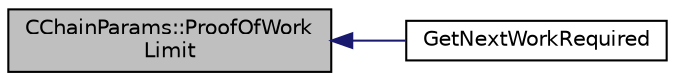 digraph "CChainParams::ProofOfWorkLimit"
{
  edge [fontname="Helvetica",fontsize="10",labelfontname="Helvetica",labelfontsize="10"];
  node [fontname="Helvetica",fontsize="10",shape=record];
  rankdir="LR";
  Node218 [label="CChainParams::ProofOfWork\lLimit",height=0.2,width=0.4,color="black", fillcolor="grey75", style="filled", fontcolor="black"];
  Node218 -> Node219 [dir="back",color="midnightblue",fontsize="10",style="solid",fontname="Helvetica"];
  Node219 [label="GetNextWorkRequired",height=0.2,width=0.4,color="black", fillcolor="white", style="filled",URL="$pow_8h.html#a5ab312a838f427dd7a13b999fe21a52e"];
}

